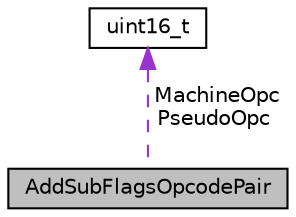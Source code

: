 digraph "AddSubFlagsOpcodePair"
{
 // LATEX_PDF_SIZE
  bgcolor="transparent";
  edge [fontname="Helvetica",fontsize="10",labelfontname="Helvetica",labelfontsize="10"];
  node [fontname="Helvetica",fontsize="10",shape="box"];
  Node1 [label="AddSubFlagsOpcodePair",height=0.2,width=0.4,color="black", fillcolor="grey75", style="filled", fontcolor="black",tooltip="Map pseudo instructions that imply an 'S' bit onto real opcodes."];
  Node2 -> Node1 [dir="back",color="darkorchid3",fontsize="10",style="dashed",label=" MachineOpc\nPseudoOpc" ,fontname="Helvetica"];
  Node2 [label="uint16_t",height=0.2,width=0.4,color="black",tooltip=" "];
}
